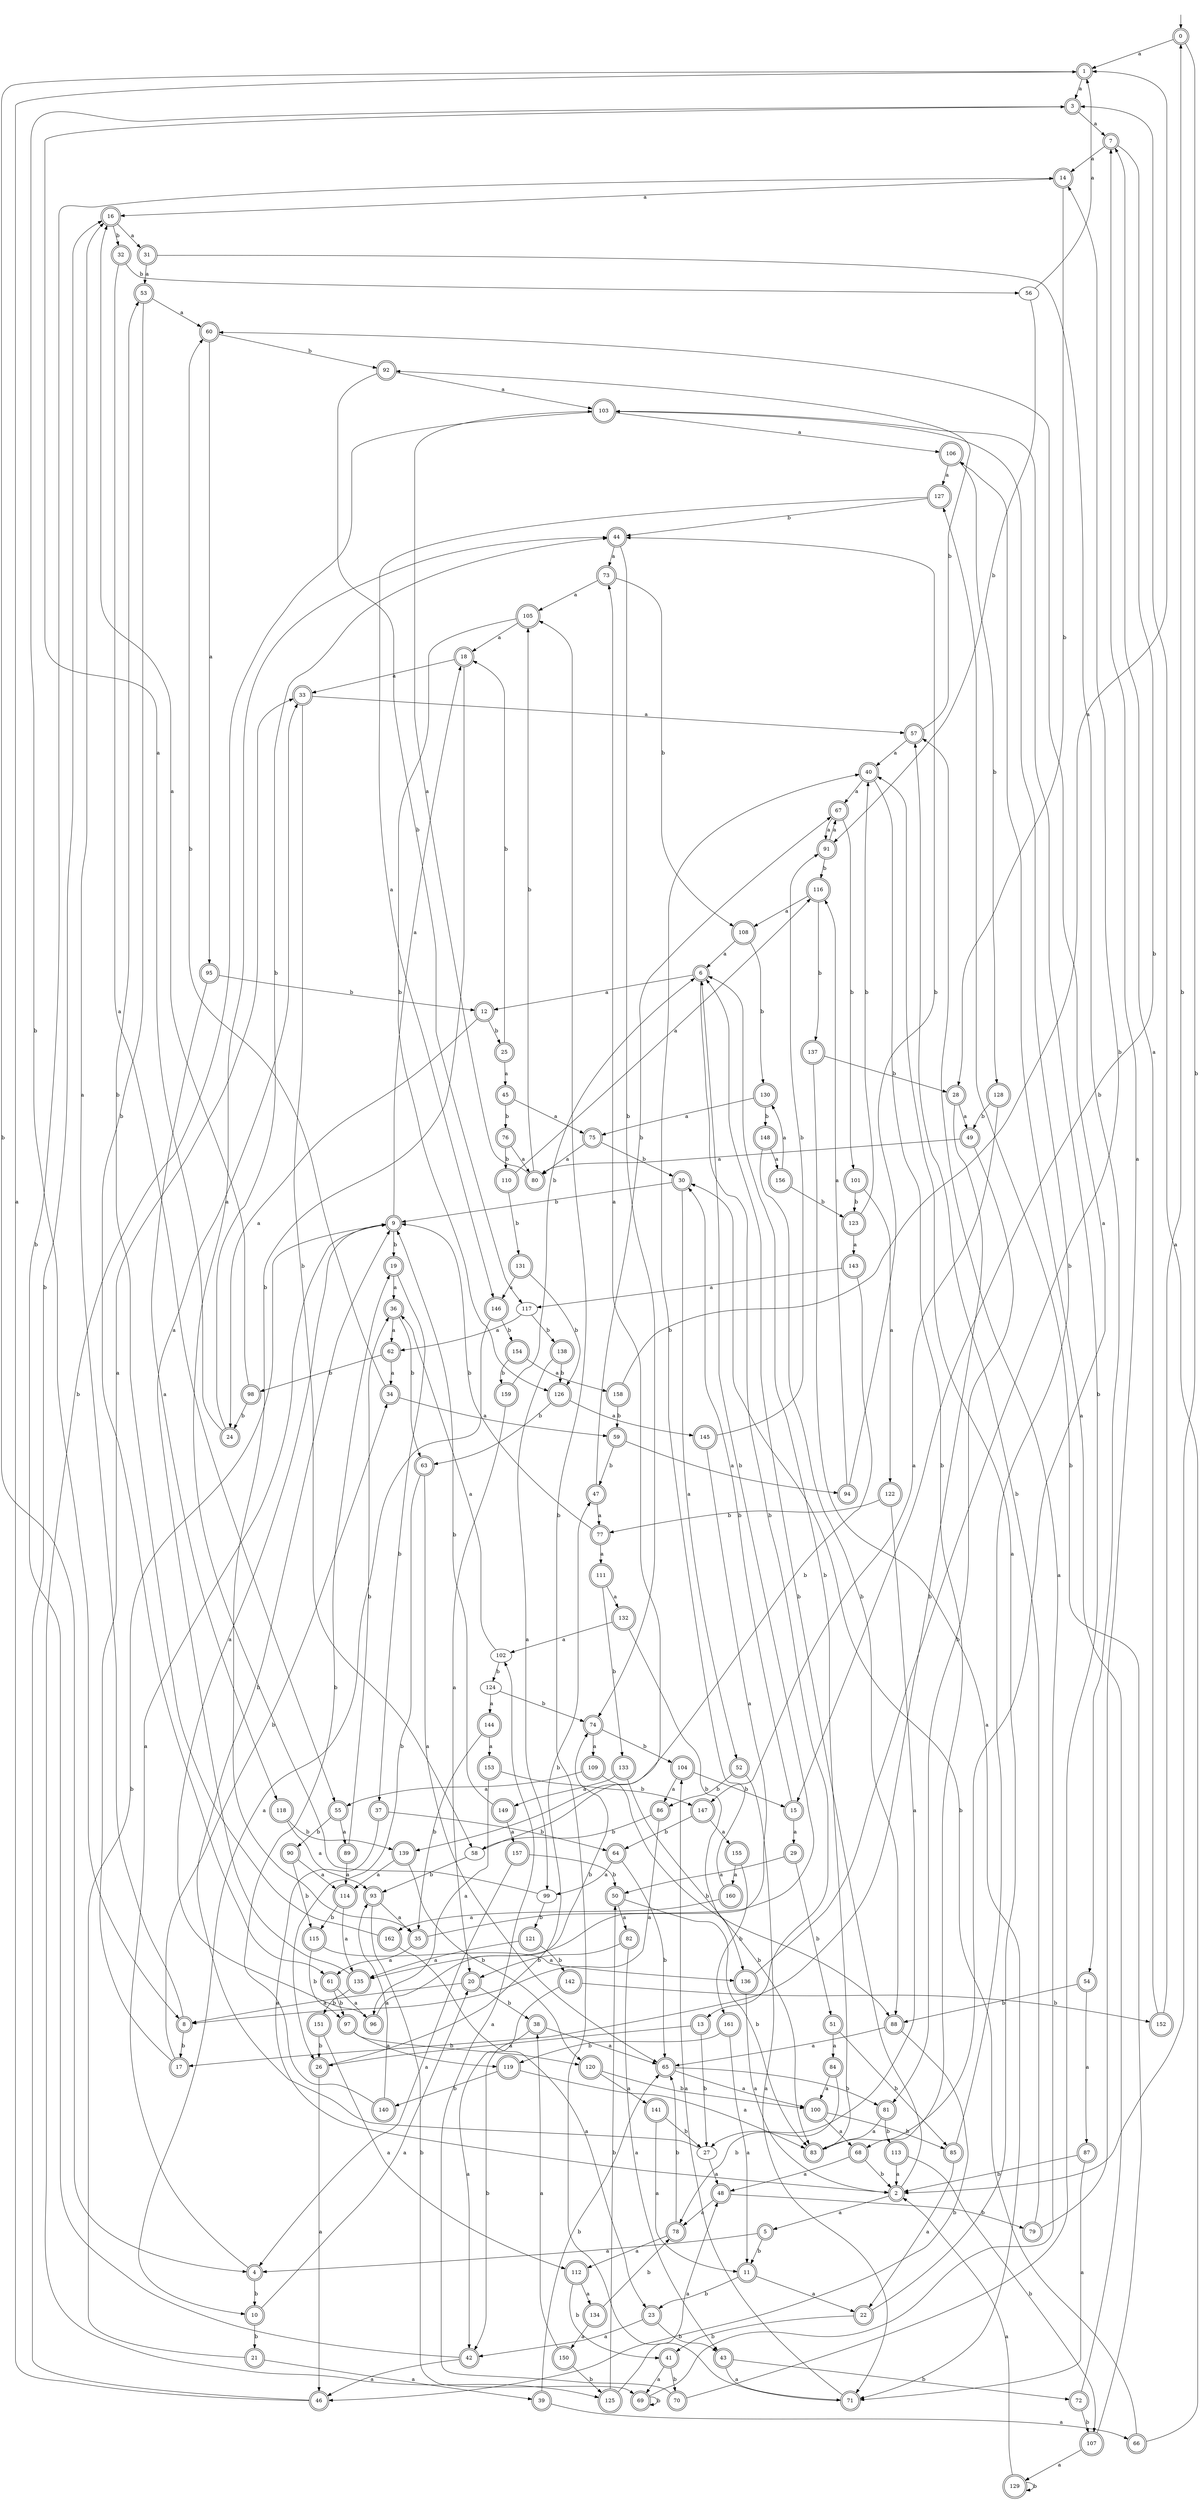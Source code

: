 digraph RandomDFA {
  __start0 [label="", shape=none];
  __start0 -> 0 [label=""];
  0 [shape=circle] [shape=doublecircle]
  0 -> 1 [label="a"]
  0 -> 2 [label="b"]
  1 [shape=doublecircle]
  1 -> 3 [label="a"]
  1 -> 4 [label="b"]
  2 [shape=doublecircle]
  2 -> 5 [label="a"]
  2 -> 6 [label="b"]
  3 [shape=doublecircle]
  3 -> 7 [label="a"]
  3 -> 8 [label="b"]
  4 [shape=doublecircle]
  4 -> 9 [label="a"]
  4 -> 10 [label="b"]
  5 [shape=doublecircle]
  5 -> 4 [label="a"]
  5 -> 11 [label="b"]
  6 [shape=doublecircle]
  6 -> 12 [label="a"]
  6 -> 13 [label="b"]
  7 [shape=doublecircle]
  7 -> 14 [label="a"]
  7 -> 15 [label="b"]
  8 [shape=doublecircle]
  8 -> 16 [label="a"]
  8 -> 17 [label="b"]
  9 [shape=doublecircle]
  9 -> 18 [label="a"]
  9 -> 19 [label="b"]
  10 [shape=doublecircle]
  10 -> 20 [label="a"]
  10 -> 21 [label="b"]
  11 [shape=doublecircle]
  11 -> 22 [label="a"]
  11 -> 23 [label="b"]
  12 [shape=doublecircle]
  12 -> 24 [label="a"]
  12 -> 25 [label="b"]
  13 [shape=doublecircle]
  13 -> 26 [label="a"]
  13 -> 27 [label="b"]
  14 [shape=doublecircle]
  14 -> 16 [label="a"]
  14 -> 28 [label="b"]
  15 [shape=doublecircle]
  15 -> 29 [label="a"]
  15 -> 30 [label="b"]
  16 [shape=doublecircle]
  16 -> 31 [label="a"]
  16 -> 32 [label="b"]
  17 [shape=doublecircle]
  17 -> 33 [label="a"]
  17 -> 34 [label="b"]
  18 [shape=doublecircle]
  18 -> 33 [label="a"]
  18 -> 35 [label="b"]
  19 [shape=doublecircle]
  19 -> 36 [label="a"]
  19 -> 37 [label="b"]
  20 [shape=doublecircle]
  20 -> 8 [label="a"]
  20 -> 38 [label="b"]
  21 [shape=doublecircle]
  21 -> 39 [label="a"]
  21 -> 9 [label="b"]
  22 [shape=doublecircle]
  22 -> 40 [label="a"]
  22 -> 41 [label="b"]
  23 [shape=doublecircle]
  23 -> 42 [label="a"]
  23 -> 43 [label="b"]
  24 [shape=doublecircle]
  24 -> 3 [label="a"]
  24 -> 44 [label="b"]
  25 [shape=doublecircle]
  25 -> 45 [label="a"]
  25 -> 18 [label="b"]
  26 [shape=doublecircle]
  26 -> 46 [label="a"]
  26 -> 47 [label="b"]
  27
  27 -> 48 [label="a"]
  27 -> 9 [label="b"]
  28 [shape=doublecircle]
  28 -> 49 [label="a"]
  28 -> 17 [label="b"]
  29 [shape=doublecircle]
  29 -> 50 [label="a"]
  29 -> 51 [label="b"]
  30 [shape=doublecircle]
  30 -> 52 [label="a"]
  30 -> 9 [label="b"]
  31 [shape=doublecircle]
  31 -> 53 [label="a"]
  31 -> 54 [label="b"]
  32 [shape=doublecircle]
  32 -> 55 [label="a"]
  32 -> 56 [label="b"]
  33 [shape=doublecircle]
  33 -> 57 [label="a"]
  33 -> 58 [label="b"]
  34 [shape=doublecircle]
  34 -> 59 [label="a"]
  34 -> 60 [label="b"]
  35 [shape=doublecircle]
  35 -> 61 [label="a"]
  35 -> 6 [label="b"]
  36 [shape=doublecircle]
  36 -> 62 [label="a"]
  36 -> 63 [label="b"]
  37 [shape=doublecircle]
  37 -> 2 [label="a"]
  37 -> 64 [label="b"]
  38 [shape=doublecircle]
  38 -> 65 [label="a"]
  38 -> 42 [label="b"]
  39 [shape=doublecircle]
  39 -> 66 [label="a"]
  39 -> 65 [label="b"]
  40 [shape=doublecircle]
  40 -> 67 [label="a"]
  40 -> 68 [label="b"]
  41 [shape=doublecircle]
  41 -> 69 [label="a"]
  41 -> 70 [label="b"]
  42 [shape=doublecircle]
  42 -> 46 [label="a"]
  42 -> 14 [label="b"]
  43 [shape=doublecircle]
  43 -> 71 [label="a"]
  43 -> 72 [label="b"]
  44 [shape=doublecircle]
  44 -> 73 [label="a"]
  44 -> 74 [label="b"]
  45 [shape=doublecircle]
  45 -> 75 [label="a"]
  45 -> 76 [label="b"]
  46 [shape=doublecircle]
  46 -> 1 [label="a"]
  46 -> 16 [label="b"]
  47 [shape=doublecircle]
  47 -> 77 [label="a"]
  47 -> 67 [label="b"]
  48 [shape=doublecircle]
  48 -> 78 [label="a"]
  48 -> 79 [label="b"]
  49 [shape=doublecircle]
  49 -> 80 [label="a"]
  49 -> 81 [label="b"]
  50 [shape=doublecircle]
  50 -> 82 [label="a"]
  50 -> 83 [label="b"]
  51 [shape=doublecircle]
  51 -> 84 [label="a"]
  51 -> 85 [label="b"]
  52 [shape=doublecircle]
  52 -> 71 [label="a"]
  52 -> 86 [label="b"]
  53 [shape=doublecircle]
  53 -> 60 [label="a"]
  53 -> 61 [label="b"]
  54 [shape=doublecircle]
  54 -> 87 [label="a"]
  54 -> 88 [label="b"]
  55 [shape=doublecircle]
  55 -> 89 [label="a"]
  55 -> 90 [label="b"]
  56
  56 -> 1 [label="a"]
  56 -> 91 [label="b"]
  57 [shape=doublecircle]
  57 -> 40 [label="a"]
  57 -> 92 [label="b"]
  58
  58 -> 73 [label="a"]
  58 -> 93 [label="b"]
  59 [shape=doublecircle]
  59 -> 94 [label="a"]
  59 -> 47 [label="b"]
  60 [shape=doublecircle]
  60 -> 95 [label="a"]
  60 -> 92 [label="b"]
  61 [shape=doublecircle]
  61 -> 96 [label="a"]
  61 -> 97 [label="b"]
  62 [shape=doublecircle]
  62 -> 34 [label="a"]
  62 -> 98 [label="b"]
  63 [shape=doublecircle]
  63 -> 65 [label="a"]
  63 -> 26 [label="b"]
  64 [shape=doublecircle]
  64 -> 99 [label="a"]
  64 -> 65 [label="b"]
  65 [shape=doublecircle]
  65 -> 100 [label="a"]
  65 -> 81 [label="b"]
  66 [shape=doublecircle]
  66 -> 3 [label="a"]
  66 -> 30 [label="b"]
  67 [shape=doublecircle]
  67 -> 91 [label="a"]
  67 -> 101 [label="b"]
  68 [shape=doublecircle]
  68 -> 48 [label="a"]
  68 -> 2 [label="b"]
  69 [shape=doublecircle]
  69 -> 57 [label="a"]
  69 -> 69 [label="b"]
  70 [shape=doublecircle]
  70 -> 102 [label="a"]
  70 -> 103 [label="b"]
  71 [shape=doublecircle]
  71 -> 104 [label="a"]
  71 -> 105 [label="b"]
  72 [shape=doublecircle]
  72 -> 106 [label="a"]
  72 -> 107 [label="b"]
  73 [shape=doublecircle]
  73 -> 105 [label="a"]
  73 -> 108 [label="b"]
  74 [shape=doublecircle]
  74 -> 109 [label="a"]
  74 -> 104 [label="b"]
  75 [shape=doublecircle]
  75 -> 80 [label="a"]
  75 -> 30 [label="b"]
  76 [shape=doublecircle]
  76 -> 80 [label="a"]
  76 -> 110 [label="b"]
  77 [shape=doublecircle]
  77 -> 111 [label="a"]
  77 -> 9 [label="b"]
  78 [shape=doublecircle]
  78 -> 112 [label="a"]
  78 -> 65 [label="b"]
  79 [shape=doublecircle]
  79 -> 7 [label="a"]
  79 -> 57 [label="b"]
  80 [shape=doublecircle]
  80 -> 103 [label="a"]
  80 -> 105 [label="b"]
  81 [shape=doublecircle]
  81 -> 83 [label="a"]
  81 -> 113 [label="b"]
  82 [shape=doublecircle]
  82 -> 43 [label="a"]
  82 -> 20 [label="b"]
  83 [shape=doublecircle]
  83 -> 60 [label="a"]
  83 -> 6 [label="b"]
  84 [shape=doublecircle]
  84 -> 100 [label="a"]
  84 -> 78 [label="b"]
  85 [shape=doublecircle]
  85 -> 22 [label="a"]
  85 -> 103 [label="b"]
  86 [shape=doublecircle]
  86 -> 8 [label="a"]
  86 -> 58 [label="b"]
  87 [shape=doublecircle]
  87 -> 71 [label="a"]
  87 -> 2 [label="b"]
  88 [shape=doublecircle]
  88 -> 65 [label="a"]
  88 -> 46 [label="b"]
  89 [shape=doublecircle]
  89 -> 114 [label="a"]
  89 -> 36 [label="b"]
  90 [shape=doublecircle]
  90 -> 114 [label="a"]
  90 -> 115 [label="b"]
  91 [shape=doublecircle]
  91 -> 67 [label="a"]
  91 -> 116 [label="b"]
  92 [shape=doublecircle]
  92 -> 103 [label="a"]
  92 -> 117 [label="b"]
  93 [shape=doublecircle]
  93 -> 35 [label="a"]
  93 -> 69 [label="b"]
  94 [shape=doublecircle]
  94 -> 116 [label="a"]
  94 -> 44 [label="b"]
  95 [shape=doublecircle]
  95 -> 118 [label="a"]
  95 -> 12 [label="b"]
  96 [shape=doublecircle]
  96 -> 9 [label="a"]
  96 -> 74 [label="b"]
  97 [shape=doublecircle]
  97 -> 119 [label="a"]
  97 -> 120 [label="b"]
  98 [shape=doublecircle]
  98 -> 16 [label="a"]
  98 -> 24 [label="b"]
  99
  99 -> 44 [label="a"]
  99 -> 121 [label="b"]
  100 [shape=doublecircle]
  100 -> 68 [label="a"]
  100 -> 85 [label="b"]
  101 [shape=doublecircle]
  101 -> 122 [label="a"]
  101 -> 123 [label="b"]
  102
  102 -> 36 [label="a"]
  102 -> 124 [label="b"]
  103 [shape=doublecircle]
  103 -> 106 [label="a"]
  103 -> 125 [label="b"]
  104 [shape=doublecircle]
  104 -> 86 [label="a"]
  104 -> 15 [label="b"]
  105 [shape=doublecircle]
  105 -> 18 [label="a"]
  105 -> 126 [label="b"]
  106 [shape=doublecircle]
  106 -> 127 [label="a"]
  106 -> 128 [label="b"]
  107 [shape=doublecircle]
  107 -> 129 [label="a"]
  107 -> 127 [label="b"]
  108 [shape=doublecircle]
  108 -> 6 [label="a"]
  108 -> 130 [label="b"]
  109 [shape=doublecircle]
  109 -> 55 [label="a"]
  109 -> 88 [label="b"]
  110 [shape=doublecircle]
  110 -> 116 [label="a"]
  110 -> 131 [label="b"]
  111 [shape=doublecircle]
  111 -> 132 [label="a"]
  111 -> 133 [label="b"]
  112 [shape=doublecircle]
  112 -> 134 [label="a"]
  112 -> 41 [label="b"]
  113 [shape=doublecircle]
  113 -> 2 [label="a"]
  113 -> 107 [label="b"]
  114 [shape=doublecircle]
  114 -> 135 [label="a"]
  114 -> 115 [label="b"]
  115 [shape=doublecircle]
  115 -> 136 [label="a"]
  115 -> 97 [label="b"]
  116 [shape=doublecircle]
  116 -> 108 [label="a"]
  116 -> 137 [label="b"]
  117
  117 -> 62 [label="a"]
  117 -> 138 [label="b"]
  118 [shape=doublecircle]
  118 -> 93 [label="a"]
  118 -> 139 [label="b"]
  119 [shape=doublecircle]
  119 -> 83 [label="a"]
  119 -> 140 [label="b"]
  120 [shape=doublecircle]
  120 -> 141 [label="a"]
  120 -> 100 [label="b"]
  121 [shape=doublecircle]
  121 -> 135 [label="a"]
  121 -> 142 [label="b"]
  122 [shape=doublecircle]
  122 -> 27 [label="a"]
  122 -> 77 [label="b"]
  123 [shape=doublecircle]
  123 -> 143 [label="a"]
  123 -> 40 [label="b"]
  124
  124 -> 144 [label="a"]
  124 -> 74 [label="b"]
  125 [shape=doublecircle]
  125 -> 48 [label="a"]
  125 -> 50 [label="b"]
  126 [shape=doublecircle]
  126 -> 145 [label="a"]
  126 -> 63 [label="b"]
  127 [shape=doublecircle]
  127 -> 146 [label="a"]
  127 -> 44 [label="b"]
  128 [shape=doublecircle]
  128 -> 147 [label="a"]
  128 -> 49 [label="b"]
  129 [shape=doublecircle]
  129 -> 2 [label="a"]
  129 -> 129 [label="b"]
  130 [shape=doublecircle]
  130 -> 75 [label="a"]
  130 -> 148 [label="b"]
  131 [shape=doublecircle]
  131 -> 146 [label="a"]
  131 -> 126 [label="b"]
  132 [shape=doublecircle]
  132 -> 102 [label="a"]
  132 -> 136 [label="b"]
  133 [shape=doublecircle]
  133 -> 149 [label="a"]
  133 -> 83 [label="b"]
  134 [shape=doublecircle]
  134 -> 150 [label="a"]
  134 -> 78 [label="b"]
  135 [shape=doublecircle]
  135 -> 33 [label="a"]
  135 -> 151 [label="b"]
  136 [shape=doublecircle]
  136 -> 2 [label="a"]
  136 -> 14 [label="b"]
  137 [shape=doublecircle]
  137 -> 71 [label="a"]
  137 -> 28 [label="b"]
  138 [shape=doublecircle]
  138 -> 99 [label="a"]
  138 -> 126 [label="b"]
  139 [shape=doublecircle]
  139 -> 114 [label="a"]
  139 -> 120 [label="b"]
  140 [shape=doublecircle]
  140 -> 93 [label="a"]
  140 -> 19 [label="b"]
  141 [shape=doublecircle]
  141 -> 11 [label="a"]
  141 -> 27 [label="b"]
  142 [shape=doublecircle]
  142 -> 42 [label="a"]
  142 -> 152 [label="b"]
  143 [shape=doublecircle]
  143 -> 117 [label="a"]
  143 -> 139 [label="b"]
  144 [shape=doublecircle]
  144 -> 153 [label="a"]
  144 -> 35 [label="b"]
  145 [shape=doublecircle]
  145 -> 135 [label="a"]
  145 -> 91 [label="b"]
  146 [shape=doublecircle]
  146 -> 10 [label="a"]
  146 -> 154 [label="b"]
  147 [shape=doublecircle]
  147 -> 155 [label="a"]
  147 -> 64 [label="b"]
  148 [shape=doublecircle]
  148 -> 156 [label="a"]
  148 -> 88 [label="b"]
  149 [shape=doublecircle]
  149 -> 157 [label="a"]
  149 -> 9 [label="b"]
  150 [shape=doublecircle]
  150 -> 38 [label="a"]
  150 -> 125 [label="b"]
  151 [shape=doublecircle]
  151 -> 112 [label="a"]
  151 -> 26 [label="b"]
  152 [shape=doublecircle]
  152 -> 7 [label="a"]
  152 -> 0 [label="b"]
  153 [shape=doublecircle]
  153 -> 96 [label="a"]
  153 -> 147 [label="b"]
  154 [shape=doublecircle]
  154 -> 158 [label="a"]
  154 -> 159 [label="b"]
  155 [shape=doublecircle]
  155 -> 160 [label="a"]
  155 -> 161 [label="b"]
  156 [shape=doublecircle]
  156 -> 130 [label="a"]
  156 -> 123 [label="b"]
  157 [shape=doublecircle]
  157 -> 4 [label="a"]
  157 -> 50 [label="b"]
  158 [shape=doublecircle]
  158 -> 1 [label="a"]
  158 -> 59 [label="b"]
  159 [shape=doublecircle]
  159 -> 20 [label="a"]
  159 -> 6 [label="b"]
  160 [shape=doublecircle]
  160 -> 162 [label="a"]
  160 -> 40 [label="b"]
  161 [shape=doublecircle]
  161 -> 11 [label="a"]
  161 -> 119 [label="b"]
  162 [shape=doublecircle]
  162 -> 23 [label="a"]
  162 -> 53 [label="b"]
}
